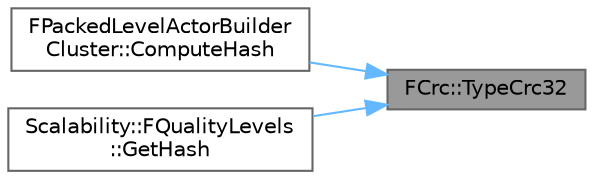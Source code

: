 digraph "FCrc::TypeCrc32"
{
 // INTERACTIVE_SVG=YES
 // LATEX_PDF_SIZE
  bgcolor="transparent";
  edge [fontname=Helvetica,fontsize=10,labelfontname=Helvetica,labelfontsize=10];
  node [fontname=Helvetica,fontsize=10,shape=box,height=0.2,width=0.4];
  rankdir="RL";
  Node1 [id="Node000001",label="FCrc::TypeCrc32",height=0.2,width=0.4,color="gray40", fillcolor="grey60", style="filled", fontcolor="black",tooltip="generates CRC hash of the element"];
  Node1 -> Node2 [id="edge1_Node000001_Node000002",dir="back",color="steelblue1",style="solid",tooltip=" "];
  Node2 [id="Node000002",label="FPackedLevelActorBuilder\lCluster::ComputeHash",height=0.2,width=0.4,color="grey40", fillcolor="white", style="filled",URL="$d1/dab/classFPackedLevelActorBuilderCluster.html#aa56aa77ab7f923c76c5ba8a666d2fa55",tooltip=" "];
  Node1 -> Node3 [id="edge2_Node000001_Node000003",dir="back",color="steelblue1",style="solid",tooltip=" "];
  Node3 [id="Node000003",label="Scalability::FQualityLevels\l::GetHash",height=0.2,width=0.4,color="grey40", fillcolor="white", style="filled",URL="$de/de7/structScalability_1_1FQualityLevels.html#a71d70320c97a69df2c484639bee13fbb",tooltip="used for DisplayInternals to quickly identify why a screenshot looks different"];
}
